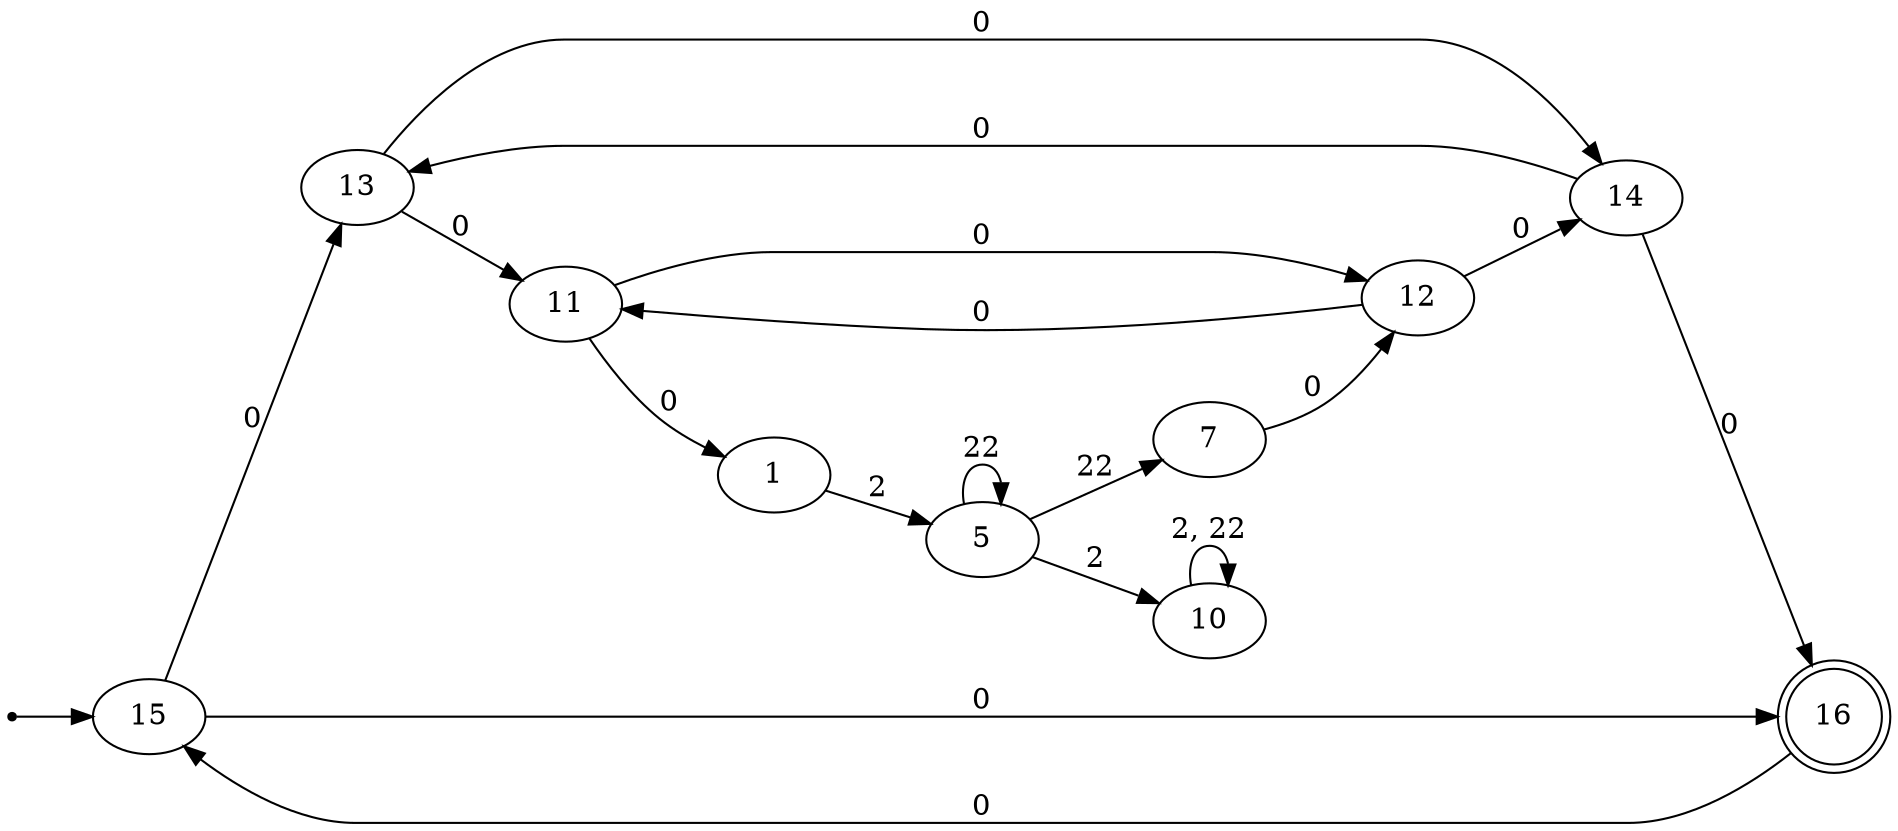 digraph{

rankdir=LR;
inic[shape=point];

inic->15;

1->5 [label="2"];
5->5 [label="22"];
5->7 [label="22"];
5->10 [label="2"];
7->12 [label="0"];
10->10 [label="2, 22"];
11->1 [label="0"];
11->12 [label="0"];
12->11 [label="0"];
12->14 [label="0"];
13->11 [label="0"];
13->14 [label="0"];
14->13 [label="0"];
14->16 [label="0"];
15->13 [label="0"];
15->16 [label="0"];
16->15 [label="0"];

16[shape=doublecircle];
}
